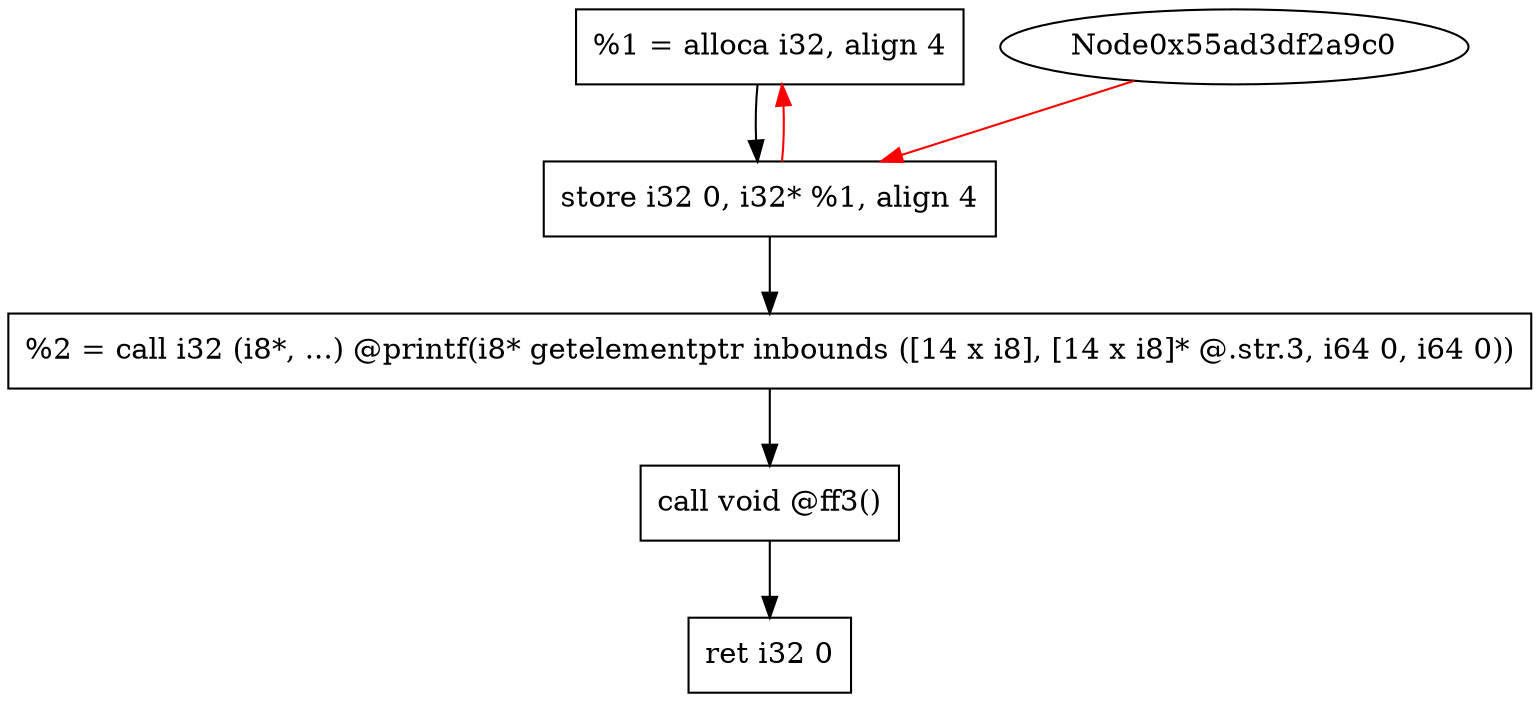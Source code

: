 digraph "DFG for'main' function" {
 Node0x55ad3df2a950[shape=record, label="  %1 = alloca i32, align 4"];
 Node0x55ad3df2aa30[shape=record, label="  store i32 0, i32* %1, align 4"];
 Node0x55ad3df2ab50[shape=record, label="  %2 = call i32 (i8*, ...) @printf(i8* getelementptr inbounds ([14 x i8], [14 x i8]* @.str.3, i64 0, i64 0))"];
 Node0x55ad3df2ac50[shape=record, label="  call void @ff3()"];
 Node0x55ad3df2ad20[shape=record, label="  ret i32 0"];
 Node0x55ad3df2a950 -> Node0x55ad3df2aa30
 Node0x55ad3df2aa30 -> Node0x55ad3df2ab50
 Node0x55ad3df2ab50 -> Node0x55ad3df2ac50
 Node0x55ad3df2ac50 -> Node0x55ad3df2ad20
edge [color=red]
 Node0x55ad3df2a9c0 -> Node0x55ad3df2aa30
 Node0x55ad3df2aa30 -> Node0x55ad3df2a950
}